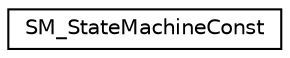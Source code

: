 digraph "Graphical Class Hierarchy"
{
  edge [fontname="Helvetica",fontsize="10",labelfontname="Helvetica",labelfontsize="10"];
  node [fontname="Helvetica",fontsize="10",shape=record];
  rankdir="LR";
  Node1 [label="SM_StateMachineConst",height=0.2,width=0.4,color="black", fillcolor="white", style="filled",URL="$struct_s_m___state_machine_const.html"];
}
